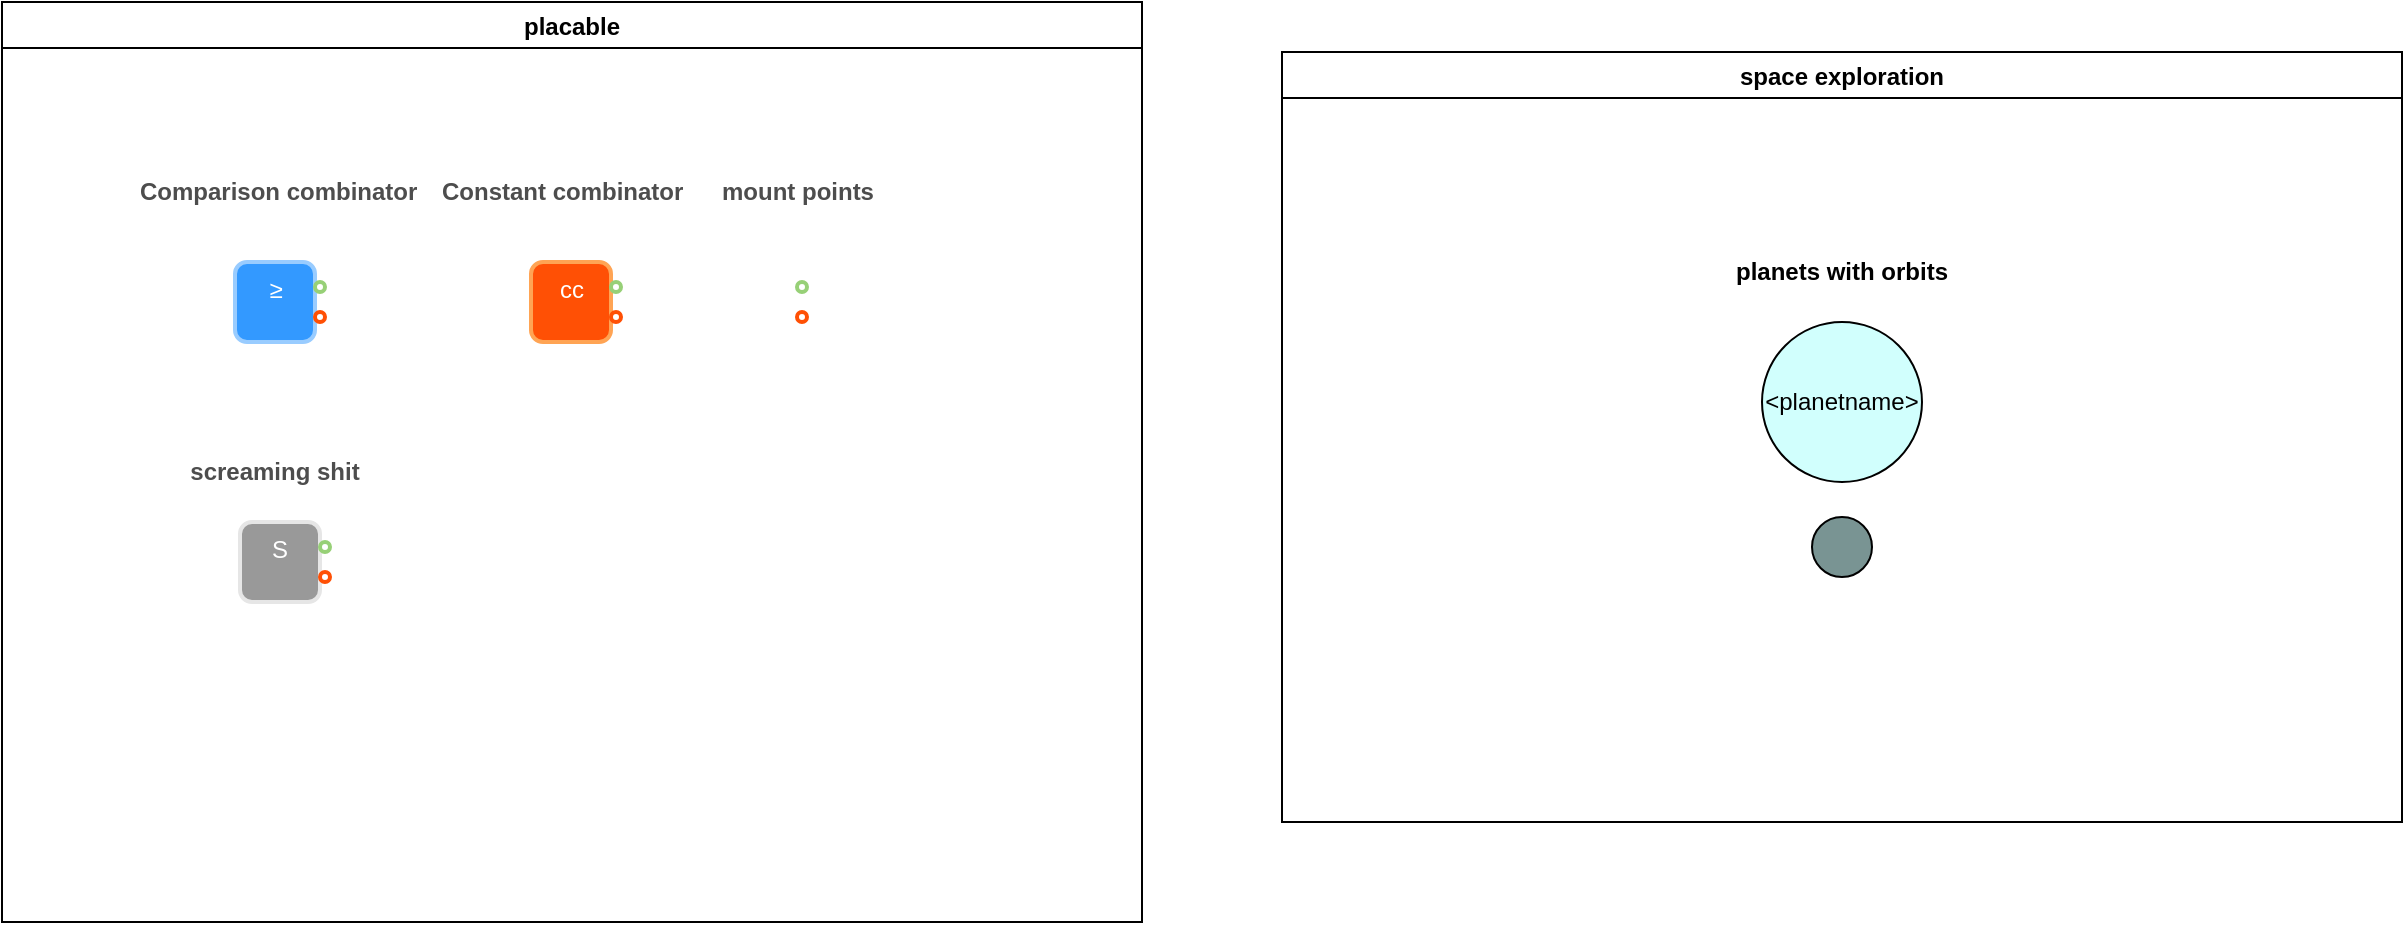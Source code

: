 <mxfile version="17.2.4" type="device" pages="3"><diagram id="NBSU-hqLTp5lMeY4rHjY" name="assets"><mxGraphModel dx="1934" dy="854" grid="1" gridSize="10" guides="1" tooltips="1" connect="1" arrows="1" fold="1" page="1" pageScale="1" pageWidth="827" pageHeight="1169" math="0" shadow="0"><root><mxCell id="0"/><mxCell id="1" parent="0"/><mxCell id="zlT7eacOFdjzIg0_FvH8-1" value="placable" style="swimlane;" vertex="1" parent="1"><mxGeometry x="-60" y="140" width="570" height="460" as="geometry"/></mxCell><mxCell id="cLm5eA_jRS5tgyupIRyU-1" value="cc" style="rounded=1;whiteSpace=wrap;html=1;labelBackgroundColor=none;fontSize=12;fontColor=#FFFFFF;fillColor=#FF5005;strokeColor=#FFA454;glass=0;sketch=0;shadow=0;strokeWidth=2;collapsible=1;verticalAlign=top;container=1;" parent="zlT7eacOFdjzIg0_FvH8-1" vertex="1" collapsed="1"><mxGeometry x="264.5" y="130" width="40" height="40" as="geometry"><mxRectangle x="349" y="210" width="130" height="130" as="alternateBounds"/></mxGeometry></mxCell><mxCell id="cLm5eA_jRS5tgyupIRyU-2" value="" style="rounded=1;whiteSpace=wrap;html=1;shadow=0;glass=0;labelBackgroundColor=none;sketch=0;fontSize=12;fontColor=#333333;strokeColor=#BDBDBD;strokeWidth=2;fillColor=#4D4D4D;" parent="cLm5eA_jRS5tgyupIRyU-1" vertex="1"><mxGeometry x="10" y="90" width="20" height="20" as="geometry"/></mxCell><mxCell id="cLm5eA_jRS5tgyupIRyU-3" value="&lt;font style=&quot;font-size: 6px&quot;&gt;sygnals:&lt;/font&gt;" style="text;html=1;strokeColor=none;fillColor=none;align=left;verticalAlign=middle;whiteSpace=wrap;rounded=0;shadow=0;glass=0;labelBackgroundColor=none;sketch=0;fontSize=12;fontColor=#FFFFFF;" parent="cLm5eA_jRS5tgyupIRyU-1" vertex="1"><mxGeometry x="10" y="70" width="30" height="10" as="geometry"/></mxCell><mxCell id="cLm5eA_jRS5tgyupIRyU-5" value="&lt;h1&gt;&lt;font color=&quot;#4d4d4d&quot;&gt;Constant combinator&lt;/font&gt;&lt;/h1&gt;" style="text;html=1;strokeColor=none;fillColor=none;spacing=5;spacingTop=-20;whiteSpace=wrap;overflow=hidden;rounded=0;shadow=0;glass=0;labelBackgroundColor=none;sketch=0;fontSize=6;fontColor=#FFFFFF;" parent="zlT7eacOFdjzIg0_FvH8-1" vertex="1"><mxGeometry x="214.5" y="90" width="140" height="30" as="geometry"/></mxCell><mxCell id="76y5WNA9Lhm2B8V_1hZ--2" value="" style="ellipse;whiteSpace=wrap;html=1;aspect=fixed;rounded=1;shadow=0;glass=0;labelBackgroundColor=none;sketch=0;fontSize=6;fontColor=#4D4D4D;strokeColor=#97D077;strokeWidth=2;fillColor=none;" parent="zlT7eacOFdjzIg0_FvH8-1" vertex="1"><mxGeometry x="397.5" y="140" width="5" height="5" as="geometry"/></mxCell><mxCell id="76y5WNA9Lhm2B8V_1hZ--3" value="" style="ellipse;whiteSpace=wrap;html=1;aspect=fixed;rounded=1;shadow=0;glass=0;labelBackgroundColor=none;sketch=0;fontSize=6;fontColor=#4D4D4D;strokeColor=#FF5005;strokeWidth=2;fillColor=none;" parent="zlT7eacOFdjzIg0_FvH8-1" vertex="1"><mxGeometry x="397.5" y="155" width="5" height="5" as="geometry"/></mxCell><mxCell id="76y5WNA9Lhm2B8V_1hZ--6" value="&lt;h1&gt;&lt;font color=&quot;#4d4d4d&quot;&gt;mount points&lt;/font&gt;&lt;/h1&gt;" style="text;html=1;strokeColor=none;fillColor=none;spacing=5;spacingTop=-20;whiteSpace=wrap;overflow=hidden;rounded=0;shadow=0;glass=0;labelBackgroundColor=none;sketch=0;fontSize=6;fontColor=#FFFFFF;" parent="zlT7eacOFdjzIg0_FvH8-1" vertex="1"><mxGeometry x="354.5" y="90" width="91" height="30" as="geometry"/></mxCell><mxCell id="76y5WNA9Lhm2B8V_1hZ--7" value="" style="ellipse;whiteSpace=wrap;html=1;aspect=fixed;rounded=1;shadow=0;glass=0;labelBackgroundColor=none;sketch=0;fontSize=6;fontColor=#4D4D4D;strokeColor=#97D077;strokeWidth=2;fillColor=none;" parent="zlT7eacOFdjzIg0_FvH8-1" vertex="1"><mxGeometry x="304.5" y="140" width="5" height="5" as="geometry"/></mxCell><mxCell id="76y5WNA9Lhm2B8V_1hZ--9" value="" style="ellipse;whiteSpace=wrap;html=1;aspect=fixed;rounded=1;shadow=0;glass=0;labelBackgroundColor=none;sketch=0;fontSize=6;fontColor=#4D4D4D;strokeColor=#FF5005;strokeWidth=2;fillColor=none;" parent="zlT7eacOFdjzIg0_FvH8-1" vertex="1"><mxGeometry x="304.5" y="155" width="5" height="5" as="geometry"/></mxCell><mxCell id="lZg8Wr52Ck6Ewl5fT_8w-1" value="&lt;h1&gt;&lt;font color=&quot;#4d4d4d&quot;&gt;Comparison combinator&lt;/font&gt;&lt;/h1&gt;" style="text;html=1;strokeColor=none;fillColor=none;spacing=5;spacingTop=-20;whiteSpace=wrap;overflow=hidden;rounded=0;shadow=0;glass=0;labelBackgroundColor=none;sketch=0;fontSize=6;fontColor=#FFFFFF;" parent="zlT7eacOFdjzIg0_FvH8-1" vertex="1"><mxGeometry x="63.5" y="90" width="151" height="30" as="geometry"/></mxCell><mxCell id="lZg8Wr52Ck6Ewl5fT_8w-2" value="≥" style="rounded=1;whiteSpace=wrap;html=1;labelBackgroundColor=none;fontSize=12;fontColor=#FFFFFF;fillColor=#3399FF;strokeColor=#99CCFF;glass=0;sketch=0;shadow=0;strokeWidth=2;collapsible=1;verticalAlign=top;container=1;" parent="zlT7eacOFdjzIg0_FvH8-1" vertex="1" collapsed="1"><mxGeometry x="116.5" y="130" width="40" height="40" as="geometry"><mxRectangle x="201" y="210" width="130" height="130" as="alternateBounds"/></mxGeometry></mxCell><mxCell id="lZg8Wr52Ck6Ewl5fT_8w-7" value="&lt;font color=&quot;#ffffff&quot;&gt;funciton&lt;/font&gt;" style="text;html=1;strokeColor=none;fillColor=none;align=center;verticalAlign=middle;whiteSpace=wrap;rounded=0;shadow=0;glass=0;labelBackgroundColor=none;sketch=0;fontSize=6;fontColor=#4D4D4D;" parent="lZg8Wr52Ck6Ewl5fT_8w-2" vertex="1"><mxGeometry x="35" y="50" width="60" height="30" as="geometry"/></mxCell><mxCell id="lZg8Wr52Ck6Ewl5fT_8w-5" value="" style="ellipse;whiteSpace=wrap;html=1;aspect=fixed;rounded=1;shadow=0;glass=0;labelBackgroundColor=none;sketch=0;fontSize=6;fontColor=#4D4D4D;strokeColor=#97D077;strokeWidth=2;fillColor=none;" parent="zlT7eacOFdjzIg0_FvH8-1" vertex="1"><mxGeometry x="156.5" y="140" width="5" height="5" as="geometry"/></mxCell><mxCell id="lZg8Wr52Ck6Ewl5fT_8w-6" value="" style="ellipse;whiteSpace=wrap;html=1;aspect=fixed;rounded=1;shadow=0;glass=0;labelBackgroundColor=none;sketch=0;fontSize=6;fontColor=#4D4D4D;strokeColor=#FF5005;strokeWidth=2;fillColor=none;" parent="zlT7eacOFdjzIg0_FvH8-1" vertex="1"><mxGeometry x="156.5" y="155" width="5" height="5" as="geometry"/></mxCell><mxCell id="_xEIZ6d4Ei1hEQlSR8QY-1" value="&lt;h1&gt;&lt;font color=&quot;#4d4d4d&quot;&gt;screaming shit&lt;/font&gt;&lt;/h1&gt;" style="text;html=1;strokeColor=none;fillColor=none;spacing=5;spacingTop=-20;whiteSpace=wrap;overflow=hidden;rounded=0;shadow=0;glass=0;labelBackgroundColor=none;sketch=0;fontSize=6;fontColor=#FFFFFF;align=center;" parent="zlT7eacOFdjzIg0_FvH8-1" vertex="1"><mxGeometry x="61" y="230" width="151" height="30" as="geometry"/></mxCell><mxCell id="_xEIZ6d4Ei1hEQlSR8QY-2" value="S" style="rounded=1;whiteSpace=wrap;html=1;labelBackgroundColor=none;fontSize=12;fontColor=#FFFFFF;fillColor=#999999;strokeColor=#E6E6E6;glass=0;sketch=0;shadow=0;strokeWidth=2;collapsible=1;verticalAlign=top;container=1;" parent="zlT7eacOFdjzIg0_FvH8-1" vertex="1" collapsed="1"><mxGeometry x="119" y="260" width="40" height="40" as="geometry"><mxRectangle x="201" y="350" width="130" height="130" as="alternateBounds"/></mxGeometry></mxCell><mxCell id="_xEIZ6d4Ei1hEQlSR8QY-3" value="&lt;font color=&quot;#ffffff&quot; style=&quot;font-size: 12px&quot;&gt;funciton&lt;/font&gt;" style="text;html=1;strokeColor=none;fillColor=none;align=center;verticalAlign=middle;whiteSpace=wrap;rounded=0;shadow=0;glass=0;labelBackgroundColor=none;sketch=0;fontSize=6;fontColor=#4D4D4D;" parent="_xEIZ6d4Ei1hEQlSR8QY-2" vertex="1"><mxGeometry x="35" y="50" width="60" height="30" as="geometry"/></mxCell><mxCell id="_xEIZ6d4Ei1hEQlSR8QY-4" value="" style="ellipse;whiteSpace=wrap;html=1;aspect=fixed;rounded=1;shadow=0;glass=0;labelBackgroundColor=none;sketch=0;fontSize=6;fontColor=#4D4D4D;strokeColor=#97D077;strokeWidth=2;fillColor=none;" parent="zlT7eacOFdjzIg0_FvH8-1" vertex="1"><mxGeometry x="159" y="270" width="5" height="5" as="geometry"/></mxCell><mxCell id="_xEIZ6d4Ei1hEQlSR8QY-5" value="" style="ellipse;whiteSpace=wrap;html=1;aspect=fixed;rounded=1;shadow=0;glass=0;labelBackgroundColor=none;sketch=0;fontSize=6;fontColor=#4D4D4D;strokeColor=#FF5005;strokeWidth=2;fillColor=none;" parent="zlT7eacOFdjzIg0_FvH8-1" vertex="1"><mxGeometry x="159" y="285" width="5" height="5" as="geometry"/></mxCell><mxCell id="zlT7eacOFdjzIg0_FvH8-2" value="space exploration" style="swimlane;" vertex="1" parent="1"><mxGeometry x="580" y="165" width="560" height="385" as="geometry"/></mxCell><mxCell id="zlT7eacOFdjzIg0_FvH8-3" value="&amp;lt;planetname&amp;gt;" style="ellipse;whiteSpace=wrap;html=1;aspect=fixed;fillColor=#D1FFFD;" vertex="1" parent="zlT7eacOFdjzIg0_FvH8-2"><mxGeometry x="240" y="135" width="80" height="80" as="geometry"/></mxCell><mxCell id="zlT7eacOFdjzIg0_FvH8-4" value="" style="ellipse;whiteSpace=wrap;html=1;aspect=fixed;fillColor=#799493;" vertex="1" parent="zlT7eacOFdjzIg0_FvH8-2"><mxGeometry x="265" y="232.5" width="30" height="30" as="geometry"/></mxCell><mxCell id="t1PRPzkvlXWG3M_Zw86w-2" value="&lt;b&gt;planets with orbits&lt;/b&gt;" style="text;html=1;strokeColor=none;fillColor=none;align=center;verticalAlign=middle;whiteSpace=wrap;rounded=0;" vertex="1" parent="zlT7eacOFdjzIg0_FvH8-2"><mxGeometry x="220" y="95" width="120" height="30" as="geometry"/></mxCell></root></mxGraphModel></diagram><diagram id="5iRBMSy-wKKaA-QV04rk" name="STS"><mxGraphModel dx="1051" dy="664" grid="1" gridSize="10" guides="1" tooltips="1" connect="1" arrows="1" fold="1" page="1" pageScale="1" pageWidth="827" pageHeight="1169" math="0" shadow="0"><root><mxCell id="0"/><mxCell id="1" parent="0"/><mxCell id="lZs25O4YJi3QXzXmE3an-5" value="&lt;span style=&quot;color: rgb(0 , 0 , 0) ; font-family: &amp;#34;helvetica&amp;#34; ; font-size: 11px ; font-style: normal ; font-weight: 400 ; letter-spacing: normal ; text-align: center ; text-indent: 0px ; text-transform: none ; word-spacing: 0px ; background-color: rgb(255 , 255 , 255) ; display: inline ; float: none&quot;&gt;transmitting all green&lt;br&gt;&lt;/span&gt;" style="edgeStyle=orthogonalEdgeStyle;rounded=0;orthogonalLoop=1;jettySize=auto;html=1;fillColor=#d5e8d4;strokeColor=#82b366;exitX=1;exitY=0.75;exitDx=0;exitDy=0;" parent="1" source="lZs25O4YJi3QXzXmE3an-2" target="lZs25O4YJi3QXzXmE3an-3" edge="1"><mxGeometry relative="1" as="geometry"><Array as="points"><mxPoint x="330" y="465"/><mxPoint x="330" y="465"/></Array></mxGeometry></mxCell><mxCell id="lZs25O4YJi3QXzXmE3an-2" value="T&lt;sub&gt;n&lt;/sub&gt;" style="rounded=0;whiteSpace=wrap;html=1;" parent="1" vertex="1"><mxGeometry x="50" y="420" width="120" height="60" as="geometry"/></mxCell><mxCell id="lZs25O4YJi3QXzXmE3an-3" value="R&lt;span style=&quot;font-size: 10px&quot;&gt;&lt;sub&gt;m&lt;/sub&gt;&lt;/span&gt;" style="rounded=0;whiteSpace=wrap;html=1;" parent="1" vertex="1"><mxGeometry x="390" y="420" width="120" height="60" as="geometry"/></mxCell><mxCell id="lZs25O4YJi3QXzXmE3an-4" value="transmitting all red" style="endArrow=classic;html=1;rounded=0;entryX=0;entryY=0.333;entryDx=0;entryDy=0;fillColor=#f8cecc;strokeColor=#b85450;entryPerimeter=0;" parent="1" target="lZs25O4YJi3QXzXmE3an-3" edge="1"><mxGeometry width="50" height="50" relative="1" as="geometry"><mxPoint x="170" y="440" as="sourcePoint"/><mxPoint x="400" y="460" as="targetPoint"/></mxGeometry></mxCell><mxCell id="lZs25O4YJi3QXzXmE3an-8" value="adding idle signal" style="edgeStyle=orthogonalEdgeStyle;rounded=0;orthogonalLoop=1;jettySize=auto;html=1;fillColor=#f8cecc;strokeColor=#b85450;endSize=6;" parent="1" source="lZs25O4YJi3QXzXmE3an-7" edge="1"><mxGeometry relative="1" as="geometry"><mxPoint x="230" y="440" as="targetPoint"/></mxGeometry></mxCell><mxCell id="lZs25O4YJi3QXzXmE3an-7" value="A" style="ellipse;whiteSpace=wrap;html=1;aspect=fixed;fillColor=#4D4D4D;strokeColor=#314354;fontColor=#ffffff;" parent="1" vertex="1"><mxGeometry x="95" y="360" width="30" height="30" as="geometry"/></mxCell><mxCell id="8U7df5Kvg-bmelmT1HGX-2" value="&lt;h1&gt;&lt;font color=&quot;#4d4d4d&quot;&gt;Signal Transmitter System&lt;/font&gt;&lt;/h1&gt;&lt;div&gt;&lt;font color=&quot;#4d4d4d&quot; style=&quot;font-size: 14px&quot;&gt;&lt;b&gt;Description&lt;/b&gt;&lt;/font&gt;&lt;/div&gt;&lt;div&gt;&lt;font color=&quot;#4d4d4d&quot;&gt;It is responsible for &lt;b&gt;interplanetary&lt;/b&gt; communication between &lt;b&gt;two &lt;/b&gt;outposts. It takes all signals from transmitter of planet&amp;nbsp;&lt;i&gt;n&amp;nbsp;&lt;/i&gt;(T&lt;sub&gt;n&lt;/sub&gt;) and send them to reciever on planet &lt;i&gt;m&lt;/i&gt; (R&lt;span style=&quot;font-size: 10px&quot;&gt;m&lt;/span&gt;).&amp;nbsp;&lt;/font&gt;&lt;/div&gt;&lt;div&gt;&lt;font color=&quot;#4d4d4d&quot;&gt;&lt;br&gt;&lt;/font&gt;&lt;/div&gt;&lt;div style=&quot;font-size: 14px&quot;&gt;&lt;b&gt;&lt;font color=&quot;#4d4d4d&quot;&gt;How it works&lt;/font&gt;&lt;/b&gt;&lt;/div&gt;&lt;div&gt;&lt;font color=&quot;#4d4d4d&quot;&gt;It sends all data provided from T&lt;sub&gt;n&lt;/sub&gt;, adding idle black_color signal. If R&lt;sub&gt;m&lt;/sub&gt; does not recieve this signal, it &quot;thinks&quot; that something* went wrong.&lt;/font&gt;&lt;/div&gt;&lt;div&gt;&lt;font color=&quot;#4d4d4d&quot;&gt;&lt;br&gt;&lt;/font&gt;&lt;/div&gt;&lt;div&gt;&lt;hr&gt;&lt;font color=&quot;#4d4d4d&quot;&gt;* list of probable issues:&amp;nbsp;&lt;/font&gt;&lt;/div&gt;&lt;div&gt;&lt;ol&gt;&lt;li&gt;&lt;font color=&quot;#4d4d4d&quot;&gt;no energy on n.&lt;/font&gt;&lt;/li&gt;&lt;li&gt;&lt;font color=&quot;#4d4d4d&quot;&gt;T&lt;sub&gt;n&lt;/sub&gt; has been destroyed&lt;/font&gt;&lt;/li&gt;&lt;li&gt;&lt;font color=&quot;#4d4d4d&quot;&gt;Tn system has been set up wrong&amp;nbsp;&lt;/font&gt;&lt;/li&gt;&lt;/ol&gt;&lt;/div&gt;&lt;div&gt;&lt;br&gt;&lt;/div&gt;&lt;div&gt;&amp;nbsp;&lt;/div&gt;" style="text;html=1;spacing=5;spacingTop=-20;whiteSpace=wrap;overflow=hidden;rounded=0;fillColor=default;" parent="1" vertex="1"><mxGeometry x="185" y="10" width="457" height="290" as="geometry"/></mxCell><mxCell id="8U7df5Kvg-bmelmT1HGX-3" value="A" style="swimlane;labelBackgroundColor=none;fontSize=12;fontColor=#FFFFFF;fillColor=#4D4D4D;startSize=20;" parent="1" vertex="1"><mxGeometry x="90" y="670" width="270" height="210" as="geometry"><mxRectangle x="90" y="670" width="40" height="23" as="alternateBounds"/></mxGeometry></mxCell><mxCell id="otL-80a0Nygt0O96Lry8-1" value="cc" style="rounded=1;whiteSpace=wrap;html=1;labelBackgroundColor=none;fontSize=12;fontColor=#FFFFFF;fillColor=#FF5005;strokeColor=#FFA454;glass=0;sketch=0;shadow=0;strokeWidth=2;collapsible=1;verticalAlign=top;container=1;" parent="8U7df5Kvg-bmelmT1HGX-3" vertex="1" collapsed="1"><mxGeometry x="20" y="50" width="40" height="40" as="geometry"><mxRectangle x="20" y="50" width="130" height="130" as="alternateBounds"/></mxGeometry></mxCell><mxCell id="otL-80a0Nygt0O96Lry8-2" value="&lt;font color=&quot;#ffffff&quot;&gt;1&lt;/font&gt;" style="rounded=1;whiteSpace=wrap;html=1;shadow=0;glass=0;labelBackgroundColor=none;sketch=0;fontSize=12;fontColor=#333333;strokeColor=#BDBDBD;strokeWidth=2;fillColor=#4D4D4D;" parent="otL-80a0Nygt0O96Lry8-1" vertex="1"><mxGeometry x="10" y="90" width="20" height="20" as="geometry"/></mxCell><mxCell id="otL-80a0Nygt0O96Lry8-3" value="&lt;font style=&quot;font-size: 6px&quot;&gt;sygnals:&lt;/font&gt;" style="text;html=1;strokeColor=none;fillColor=none;align=left;verticalAlign=middle;whiteSpace=wrap;rounded=0;shadow=0;glass=0;labelBackgroundColor=none;sketch=0;fontSize=12;fontColor=#FFFFFF;" parent="otL-80a0Nygt0O96Lry8-1" vertex="1"><mxGeometry x="10" y="70" width="30" height="10" as="geometry"/></mxCell><mxCell id="otL-80a0Nygt0O96Lry8-4" value="" style="ellipse;whiteSpace=wrap;html=1;aspect=fixed;rounded=1;shadow=0;glass=0;labelBackgroundColor=none;sketch=0;fontSize=6;fontColor=#4D4D4D;strokeColor=#97D077;strokeWidth=2;fillColor=none;" parent="8U7df5Kvg-bmelmT1HGX-3" vertex="1"><mxGeometry x="60" y="60" width="5" height="5" as="geometry"/></mxCell><mxCell id="otL-80a0Nygt0O96Lry8-5" value="" style="ellipse;whiteSpace=wrap;html=1;aspect=fixed;rounded=1;shadow=0;glass=0;labelBackgroundColor=none;sketch=0;fontSize=6;fontColor=#4D4D4D;strokeColor=#FF5005;strokeWidth=2;fillColor=none;" parent="8U7df5Kvg-bmelmT1HGX-3" vertex="1"><mxGeometry x="60" y="75" width="5" height="5" as="geometry"/></mxCell><mxCell id="pD15apDcApwnKCD3p5c--4" value="&lt;h1&gt;Idle signal module&lt;/h1&gt;" style="text;html=1;spacing=5;spacingTop=-20;whiteSpace=wrap;overflow=hidden;rounded=0;shadow=0;glass=0;labelBackgroundColor=none;sketch=0;fontSize=6;" parent="1" vertex="1"><mxGeometry x="90" y="640" width="180" height="20" as="geometry"/></mxCell><mxCell id="JgCgFRl_kiIpWzWuMABX-1" value="" style="ellipse;whiteSpace=wrap;html=1;aspect=fixed;rounded=1;shadow=0;glass=0;labelBackgroundColor=none;sketch=0;fontSize=6;fontColor=#4D4D4D;strokeColor=#97D077;strokeWidth=2;fillColor=none;" parent="1" vertex="1"><mxGeometry x="360" y="800" width="5" height="5" as="geometry"/></mxCell><mxCell id="JgCgFRl_kiIpWzWuMABX-2" value="" style="ellipse;whiteSpace=wrap;html=1;aspect=fixed;rounded=1;shadow=0;glass=0;labelBackgroundColor=none;sketch=0;fontSize=6;fontColor=#4D4D4D;strokeColor=#FF5005;strokeWidth=2;fillColor=none;" parent="1" vertex="1"><mxGeometry x="360" y="815" width="5" height="5" as="geometry"/></mxCell><mxCell id="JgCgFRl_kiIpWzWuMABX-4" style="edgeStyle=orthogonalEdgeStyle;rounded=0;orthogonalLoop=1;jettySize=auto;html=1;entryX=0;entryY=0.5;entryDx=0;entryDy=0;fontSize=6;fontColor=#4D4D4D;endSize=6;strokeColor=#FF5005;endArrow=none;endFill=0;" parent="1" source="otL-80a0Nygt0O96Lry8-5" target="JgCgFRl_kiIpWzWuMABX-2" edge="1"><mxGeometry relative="1" as="geometry"/></mxCell><mxCell id="JgCgFRl_kiIpWzWuMABX-6" value="&lt;font color=&quot;#4d4d4d&quot;&gt;outputs&lt;/font&gt;" style="text;html=1;strokeColor=none;fillColor=none;align=center;verticalAlign=middle;whiteSpace=wrap;rounded=0;shadow=0;glass=0;labelBackgroundColor=none;sketch=0;fontSize=6;fontColor=none;" parent="1" vertex="1"><mxGeometry x="365" y="790" width="20" height="10" as="geometry"/></mxCell><mxCell id="X3QVk7Wbpz2JRcJQQfYz-18" style="edgeStyle=orthogonalEdgeStyle;rounded=0;orthogonalLoop=1;jettySize=auto;html=1;entryX=0;entryY=0.5;entryDx=0;entryDy=0;fontSize=12;fontColor=#4D4D4D;endArrow=none;endFill=0;endSize=6;strokeColor=#97D077;" parent="1" source="mgpwrjg5yBamtWBqKasL-1" target="JgCgFRl_kiIpWzWuMABX-1" edge="1"><mxGeometry relative="1" as="geometry"/></mxCell><mxCell id="mgpwrjg5yBamtWBqKasL-1" value="" style="ellipse;whiteSpace=wrap;html=1;aspect=fixed;rounded=1;shadow=0;glass=0;labelBackgroundColor=none;sketch=0;fontSize=6;fontColor=#4D4D4D;strokeColor=#97D077;strokeWidth=2;fillColor=none;" parent="1" vertex="1"><mxGeometry x="85" y="800" width="5" height="5" as="geometry"/></mxCell><mxCell id="X3QVk7Wbpz2JRcJQQfYz-17" style="edgeStyle=orthogonalEdgeStyle;rounded=0;orthogonalLoop=1;jettySize=auto;html=1;entryX=0;entryY=0.5;entryDx=0;entryDy=0;fontSize=12;fontColor=#4D4D4D;endArrow=none;endFill=0;endSize=6;strokeColor=#FF5005;" parent="1" source="mgpwrjg5yBamtWBqKasL-2" target="JgCgFRl_kiIpWzWuMABX-2" edge="1"><mxGeometry relative="1" as="geometry"/></mxCell><mxCell id="mgpwrjg5yBamtWBqKasL-2" value="" style="ellipse;whiteSpace=wrap;html=1;aspect=fixed;rounded=1;shadow=0;glass=0;labelBackgroundColor=none;sketch=0;fontSize=6;fontColor=#4D4D4D;strokeColor=#FF5005;strokeWidth=2;fillColor=none;" parent="1" vertex="1"><mxGeometry x="85" y="815" width="5" height="5" as="geometry"/></mxCell><mxCell id="mgpwrjg5yBamtWBqKasL-3" value="&lt;font color=&quot;#4d4d4d&quot;&gt;inputs&lt;/font&gt;" style="text;html=1;strokeColor=none;fillColor=none;align=center;verticalAlign=middle;whiteSpace=wrap;rounded=0;shadow=0;glass=0;labelBackgroundColor=none;sketch=0;fontSize=6;fontColor=none;" parent="1" vertex="1"><mxGeometry x="65" y="790" width="20" height="10" as="geometry"/></mxCell><mxCell id="mgpwrjg5yBamtWBqKasL-4" value="&lt;font color=&quot;#ffffff&quot;&gt;R&lt;sub&gt;m&lt;/sub&gt;&lt;/font&gt;" style="swimlane;rounded=0;shadow=0;glass=0;labelBackgroundColor=none;sketch=0;fontSize=6;strokeWidth=1;startSize=20;html=1;strokeColor=#4D4D4D;fillColor=#4D4D4D;" parent="1" vertex="1"><mxGeometry x="460" y="670" width="200" height="210" as="geometry"/></mxCell><mxCell id="X3QVk7Wbpz2JRcJQQfYz-1" value="S" style="rounded=1;whiteSpace=wrap;html=1;labelBackgroundColor=none;fontSize=12;fontColor=#FFFFFF;fillColor=#999999;strokeColor=#E6E6E6;glass=0;sketch=0;shadow=0;strokeWidth=2;collapsible=1;verticalAlign=top;container=1;" parent="mgpwrjg5yBamtWBqKasL-4" vertex="1" collapsed="1"><mxGeometry x="10" y="50" width="40" height="40" as="geometry"><mxRectangle x="201" y="350" width="130" height="130" as="alternateBounds"/></mxGeometry></mxCell><mxCell id="X3QVk7Wbpz2JRcJQQfYz-2" value="&lt;font color=&quot;#ffffff&quot; style=&quot;font-size: 12px&quot;&gt;funciton&lt;/font&gt;" style="text;html=1;strokeColor=none;fillColor=none;align=center;verticalAlign=middle;whiteSpace=wrap;rounded=0;shadow=0;glass=0;labelBackgroundColor=none;sketch=0;fontSize=6;fontColor=#4D4D4D;" parent="X3QVk7Wbpz2JRcJQQfYz-1" vertex="1"><mxGeometry x="35" y="50" width="60" height="30" as="geometry"/></mxCell><mxCell id="X3QVk7Wbpz2JRcJQQfYz-3" value="" style="ellipse;whiteSpace=wrap;html=1;aspect=fixed;rounded=1;shadow=0;glass=0;labelBackgroundColor=none;sketch=0;fontSize=6;fontColor=#4D4D4D;strokeColor=#97D077;strokeWidth=2;fillColor=none;" parent="mgpwrjg5yBamtWBqKasL-4" vertex="1"><mxGeometry x="50" y="60" width="5" height="5" as="geometry"/></mxCell><mxCell id="X3QVk7Wbpz2JRcJQQfYz-4" value="" style="ellipse;whiteSpace=wrap;html=1;aspect=fixed;rounded=1;shadow=0;glass=0;labelBackgroundColor=none;sketch=0;fontSize=6;fontColor=#4D4D4D;strokeColor=#FF5005;strokeWidth=2;fillColor=none;" parent="mgpwrjg5yBamtWBqKasL-4" vertex="1"><mxGeometry x="50" y="75" width="5" height="5" as="geometry"/></mxCell><mxCell id="DuWKTfx-1MhTFwgaL13r-9" style="edgeStyle=orthogonalEdgeStyle;rounded=0;orthogonalLoop=1;jettySize=auto;html=1;entryX=1;entryY=0.5;entryDx=0;entryDy=0;fontSize=12;fontColor=#FFFFFF;endSize=6;strokeColor=#FF5005;endArrow=none;endFill=0;exitX=1;exitY=0.5;exitDx=0;exitDy=0;" parent="1" source="mgpwrjg5yBamtWBqKasL-6" target="X3QVk7Wbpz2JRcJQQfYz-4" edge="1"><mxGeometry relative="1" as="geometry"><mxPoint x="525" y="747.5" as="targetPoint"/></mxGeometry></mxCell><mxCell id="X3QVk7Wbpz2JRcJQQfYz-7" style="edgeStyle=orthogonalEdgeStyle;rounded=0;orthogonalLoop=1;jettySize=auto;html=1;entryX=0;entryY=0.5;entryDx=0;entryDy=0;fontSize=12;fontColor=#FFFFFF;endArrow=none;endFill=0;endSize=6;strokeColor=#97D077;" parent="1" source="mgpwrjg5yBamtWBqKasL-5" target="mgpwrjg5yBamtWBqKasL-8" edge="1"><mxGeometry relative="1" as="geometry"/></mxCell><mxCell id="mgpwrjg5yBamtWBqKasL-5" value="" style="ellipse;whiteSpace=wrap;html=1;aspect=fixed;rounded=1;shadow=0;glass=0;labelBackgroundColor=none;sketch=0;fontSize=6;fontColor=#4D4D4D;strokeColor=#97D077;strokeWidth=2;fillColor=none;" parent="1" vertex="1"><mxGeometry x="455" y="800" width="5" height="5" as="geometry"/></mxCell><mxCell id="X3QVk7Wbpz2JRcJQQfYz-8" style="edgeStyle=orthogonalEdgeStyle;rounded=0;orthogonalLoop=1;jettySize=auto;html=1;entryX=0;entryY=0.5;entryDx=0;entryDy=0;fontSize=12;fontColor=#FFFFFF;endArrow=none;endFill=0;endSize=6;strokeColor=#FF5005;" parent="1" source="mgpwrjg5yBamtWBqKasL-6" target="mgpwrjg5yBamtWBqKasL-9" edge="1"><mxGeometry relative="1" as="geometry"/></mxCell><mxCell id="mgpwrjg5yBamtWBqKasL-6" value="" style="ellipse;whiteSpace=wrap;html=1;aspect=fixed;rounded=1;shadow=0;glass=0;labelBackgroundColor=none;sketch=0;fontSize=6;fontColor=#4D4D4D;strokeColor=#FF5005;strokeWidth=2;fillColor=none;" parent="1" vertex="1"><mxGeometry x="455" y="815" width="5" height="5" as="geometry"/></mxCell><mxCell id="mgpwrjg5yBamtWBqKasL-7" value="&lt;font color=&quot;#4d4d4d&quot;&gt;inputs&lt;/font&gt;" style="text;html=1;strokeColor=none;fillColor=none;align=center;verticalAlign=middle;whiteSpace=wrap;rounded=0;shadow=0;glass=0;labelBackgroundColor=none;sketch=0;fontSize=6;fontColor=none;" parent="1" vertex="1"><mxGeometry x="435" y="790" width="20" height="10" as="geometry"/></mxCell><mxCell id="mgpwrjg5yBamtWBqKasL-8" value="" style="ellipse;whiteSpace=wrap;html=1;aspect=fixed;rounded=1;shadow=0;glass=0;labelBackgroundColor=none;sketch=0;fontSize=6;fontColor=#4D4D4D;strokeColor=#97D077;strokeWidth=2;fillColor=none;" parent="1" vertex="1"><mxGeometry x="660" y="800" width="5" height="5" as="geometry"/></mxCell><mxCell id="mgpwrjg5yBamtWBqKasL-9" value="" style="ellipse;whiteSpace=wrap;html=1;aspect=fixed;rounded=1;shadow=0;glass=0;labelBackgroundColor=none;sketch=0;fontSize=6;fontColor=#4D4D4D;strokeColor=#FF5005;strokeWidth=2;fillColor=none;" parent="1" vertex="1"><mxGeometry x="660" y="815" width="5" height="5" as="geometry"/></mxCell><mxCell id="mgpwrjg5yBamtWBqKasL-10" value="&lt;font color=&quot;#4d4d4d&quot;&gt;outputs&lt;/font&gt;" style="text;html=1;strokeColor=none;fillColor=none;align=center;verticalAlign=middle;whiteSpace=wrap;rounded=0;shadow=0;glass=0;labelBackgroundColor=none;sketch=0;fontSize=6;fontColor=none;" parent="1" vertex="1"><mxGeometry x="665" y="790" width="20" height="10" as="geometry"/></mxCell><mxCell id="X3QVk7Wbpz2JRcJQQfYz-9" value="Variant A" style="text;html=1;strokeColor=none;fillColor=none;align=center;verticalAlign=middle;whiteSpace=wrap;rounded=0;shadow=0;glass=0;labelBackgroundColor=none;sketch=0;fontSize=12;fontColor=#4D4D4D;" parent="1" vertex="1"><mxGeometry x="50" y="320" width="60" height="30" as="geometry"/></mxCell><mxCell id="X3QVk7Wbpz2JRcJQQfYz-10" value="&lt;span style=&quot;color: rgb(0 , 0 , 0) ; font-family: &amp;#34;helvetica&amp;#34; ; font-size: 11px ; font-style: normal ; font-weight: 400 ; letter-spacing: normal ; text-align: center ; text-indent: 0px ; text-transform: none ; word-spacing: 0px ; background-color: rgb(255 , 255 , 255) ; display: inline ; float: none&quot;&gt;transmitting all green&lt;br&gt;&lt;/span&gt;" style="edgeStyle=orthogonalEdgeStyle;rounded=0;orthogonalLoop=1;jettySize=auto;html=1;fillColor=#d5e8d4;strokeColor=#82b366;exitX=1;exitY=0.75;exitDx=0;exitDy=0;" parent="1" source="X3QVk7Wbpz2JRcJQQfYz-11" target="X3QVk7Wbpz2JRcJQQfYz-12" edge="1"><mxGeometry relative="1" as="geometry"><Array as="points"><mxPoint x="330" y="575"/><mxPoint x="330" y="575"/></Array></mxGeometry></mxCell><mxCell id="X3QVk7Wbpz2JRcJQQfYz-11" value="T&lt;sub&gt;n&lt;/sub&gt;" style="rounded=0;whiteSpace=wrap;html=1;" parent="1" vertex="1"><mxGeometry x="50" y="530" width="120" height="60" as="geometry"/></mxCell><mxCell id="X3QVk7Wbpz2JRcJQQfYz-12" value="R&lt;span style=&quot;font-size: 10px&quot;&gt;&lt;sub&gt;m&lt;/sub&gt;&lt;/span&gt;" style="rounded=0;whiteSpace=wrap;html=1;" parent="1" vertex="1"><mxGeometry x="390" y="530" width="120" height="60" as="geometry"/></mxCell><mxCell id="X3QVk7Wbpz2JRcJQQfYz-13" value="transmitting all red with idle signal" style="endArrow=classic;html=1;rounded=0;entryX=0;entryY=0.333;entryDx=0;entryDy=0;fillColor=#f8cecc;strokeColor=#b85450;entryPerimeter=0;" parent="1" target="X3QVk7Wbpz2JRcJQQfYz-12" edge="1"><mxGeometry width="50" height="50" relative="1" as="geometry"><mxPoint x="170" y="550" as="sourcePoint"/><mxPoint x="400" y="570" as="targetPoint"/></mxGeometry></mxCell><mxCell id="X3QVk7Wbpz2JRcJQQfYz-16" value="Variant B" style="text;html=1;strokeColor=none;fillColor=none;align=center;verticalAlign=middle;whiteSpace=wrap;rounded=0;shadow=0;glass=0;labelBackgroundColor=none;sketch=0;fontSize=12;fontColor=#4D4D4D;" parent="1" vertex="1"><mxGeometry x="50" y="490" width="60" height="30" as="geometry"/></mxCell></root></mxGraphModel></diagram><diagram id="9zwQ76AwYou0oeIHwbYn" name="il"><mxGraphModel dx="1940" dy="704" grid="1" gridSize="10" guides="1" tooltips="1" connect="1" arrows="1" fold="1" page="1" pageScale="1" pageWidth="827" pageHeight="1169" math="0" shadow="0"><root><mxCell id="0"/><mxCell id="1" parent="0"/><mxCell id="pJdwjP8A-xw6FDdQ_nSU-2" value="&lt;h1&gt;Interplanetary logistics&amp;nbsp;&lt;/h1&gt;&lt;div&gt;displays scheme of interplanetary logistics&lt;/div&gt;" style="text;html=1;strokeColor=none;fillColor=none;spacing=5;spacingTop=-20;whiteSpace=wrap;overflow=hidden;rounded=0;" vertex="1" parent="1"><mxGeometry x="319" y="40" width="190" height="120" as="geometry"/></mxCell><mxCell id="dzmQI-Agw8CYi_qDLqOi-31" value="iron plates&lt;sup&gt;[1]&lt;/sup&gt;" style="edgeStyle=orthogonalEdgeStyle;rounded=0;orthogonalLoop=1;jettySize=auto;html=1;strokeColor=#97D077;" edge="1" parent="1" source="dzmQI-Agw8CYi_qDLqOi-1" target="dzmQI-Agw8CYi_qDLqOi-5"><mxGeometry relative="1" as="geometry"/></mxCell><mxCell id="dzmQI-Agw8CYi_qDLqOi-36" style="edgeStyle=orthogonalEdgeStyle;rounded=0;orthogonalLoop=1;jettySize=auto;html=1;exitX=1;exitY=0;exitDx=0;exitDy=0;entryX=0;entryY=1;entryDx=0;entryDy=0;startArrow=none;startFill=0;strokeColor=#4D4D4D;dashed=1;" edge="1" parent="1" source="dzmQI-Agw8CYi_qDLqOi-1" target="dzmQI-Agw8CYi_qDLqOi-5"><mxGeometry relative="1" as="geometry"/></mxCell><mxCell id="dzmQI-Agw8CYi_qDLqOi-39" style="edgeStyle=orthogonalEdgeStyle;rounded=0;orthogonalLoop=1;jettySize=auto;html=1;exitX=0;exitY=0;exitDx=0;exitDy=0;entryX=1;entryY=0;entryDx=0;entryDy=0;startArrow=none;startFill=0;strokeColor=#4D4D4D;dashed=1;" edge="1" parent="1" source="dzmQI-Agw8CYi_qDLqOi-1" target="dzmQI-Agw8CYi_qDLqOi-7"><mxGeometry relative="1" as="geometry"/></mxCell><mxCell id="dzmQI-Agw8CYi_qDLqOi-40" style="edgeStyle=orthogonalEdgeStyle;rounded=0;orthogonalLoop=1;jettySize=auto;html=1;exitX=1;exitY=1;exitDx=0;exitDy=0;entryX=0.5;entryY=0;entryDx=0;entryDy=0;dashed=1;startArrow=none;startFill=0;strokeColor=#4D4D4D;" edge="1" parent="1" source="dzmQI-Agw8CYi_qDLqOi-1" target="dzmQI-Agw8CYi_qDLqOi-3"><mxGeometry relative="1" as="geometry"/></mxCell><mxCell id="dzmQI-Agw8CYi_qDLqOi-44" style="edgeStyle=orthogonalEdgeStyle;rounded=0;orthogonalLoop=1;jettySize=auto;html=1;exitX=0.5;exitY=1;exitDx=0;exitDy=0;entryX=0.5;entryY=0;entryDx=0;entryDy=0;startArrow=none;startFill=0;strokeColor=#4D4D4D;endArrow=none;endFill=0;shape=link;" edge="1" parent="1" source="dzmQI-Agw8CYi_qDLqOi-1" target="dzmQI-Agw8CYi_qDLqOi-2"><mxGeometry relative="1" as="geometry"/></mxCell><mxCell id="dzmQI-Agw8CYi_qDLqOi-1" value="Nauvis" style="ellipse;whiteSpace=wrap;html=1;aspect=fixed;fillColor=#D1FFFD;" vertex="1" parent="1"><mxGeometry x="110" y="250" width="80" height="80" as="geometry"/></mxCell><mxCell id="dzmQI-Agw8CYi_qDLqOi-45" value="cryonite ore&lt;font size=&quot;1&quot;&gt;&lt;sup&gt;[3]&lt;/sup&gt;&lt;/font&gt;" style="edgeStyle=orthogonalEdgeStyle;rounded=0;orthogonalLoop=1;jettySize=auto;html=1;exitX=1;exitY=0;exitDx=0;exitDy=0;entryX=0;entryY=1;entryDx=0;entryDy=0;startArrow=none;startFill=0;endArrow=classic;endFill=1;strokeColor=#4D4D4D;strokeWidth=1;" edge="1" parent="1" source="dzmQI-Agw8CYi_qDLqOi-2" target="dzmQI-Agw8CYi_qDLqOi-5"><mxGeometry relative="1" as="geometry"/></mxCell><mxCell id="dzmQI-Agw8CYi_qDLqOi-2" value="" style="ellipse;whiteSpace=wrap;html=1;aspect=fixed;fillColor=#799493;" vertex="1" parent="1"><mxGeometry x="135" y="347.5" width="30" height="30" as="geometry"/></mxCell><mxCell id="dzmQI-Agw8CYi_qDLqOi-41" value="vulkanyte blocks" style="edgeStyle=orthogonalEdgeStyle;rounded=0;orthogonalLoop=1;jettySize=auto;html=1;exitX=0;exitY=0;exitDx=0;exitDy=0;entryX=0;entryY=1;entryDx=0;entryDy=0;startArrow=none;startFill=0;strokeColor=#4D4D4D;" edge="1" parent="1" source="dzmQI-Agw8CYi_qDLqOi-3" target="dzmQI-Agw8CYi_qDLqOi-1"><mxGeometry relative="1" as="geometry"/></mxCell><mxCell id="dzmQI-Agw8CYi_qDLqOi-42" value="vulkanyte blocks" style="edgeStyle=orthogonalEdgeStyle;rounded=0;orthogonalLoop=1;jettySize=auto;html=1;exitX=1;exitY=0;exitDx=0;exitDy=0;entryX=1;entryY=1;entryDx=0;entryDy=0;startArrow=none;startFill=0;strokeColor=#4D4D4D;" edge="1" parent="1" source="dzmQI-Agw8CYi_qDLqOi-3" target="dzmQI-Agw8CYi_qDLqOi-5"><mxGeometry relative="1" as="geometry"/></mxCell><mxCell id="dzmQI-Agw8CYi_qDLqOi-43" value="iridium bars" style="edgeStyle=orthogonalEdgeStyle;rounded=0;orthogonalLoop=1;jettySize=auto;html=1;exitX=0;exitY=0.5;exitDx=0;exitDy=0;entryX=0;entryY=1;entryDx=0;entryDy=0;startArrow=none;startFill=0;strokeColor=#4D4D4D;" edge="1" parent="1" source="dzmQI-Agw8CYi_qDLqOi-3" target="dzmQI-Agw8CYi_qDLqOi-1"><mxGeometry relative="1" as="geometry"><Array as="points"><mxPoint x="90" y="440"/><mxPoint x="90" y="318"/></Array></mxGeometry></mxCell><mxCell id="dzmQI-Agw8CYi_qDLqOi-3" value="Lione" style="ellipse;whiteSpace=wrap;html=1;aspect=fixed;fillColor=#D1FFFD;" vertex="1" parent="1"><mxGeometry x="250" y="400" width="80" height="80" as="geometry"/></mxCell><mxCell id="dzmQI-Agw8CYi_qDLqOi-4" value="" style="ellipse;whiteSpace=wrap;html=1;aspect=fixed;fillColor=#799493;" vertex="1" parent="1"><mxGeometry x="275" y="497.5" width="30" height="30" as="geometry"/></mxCell><mxCell id="dzmQI-Agw8CYi_qDLqOi-33" value="cryo sticks" style="edgeStyle=orthogonalEdgeStyle;rounded=0;orthogonalLoop=1;jettySize=auto;html=1;entryX=0.5;entryY=0;entryDx=0;entryDy=0;startArrow=none;startFill=0;strokeColor=#4D4D4D;" edge="1" parent="1" source="dzmQI-Agw8CYi_qDLqOi-5" target="dzmQI-Agw8CYi_qDLqOi-1"><mxGeometry relative="1" as="geometry"/></mxCell><mxCell id="dzmQI-Agw8CYi_qDLqOi-34" value="cryo sticks" style="edgeStyle=orthogonalEdgeStyle;rounded=0;orthogonalLoop=1;jettySize=auto;html=1;exitX=0;exitY=0;exitDx=0;exitDy=0;entryX=1;entryY=0.5;entryDx=0;entryDy=0;startArrow=none;startFill=0;strokeColor=#4D4D4D;" edge="1" parent="1" source="dzmQI-Agw8CYi_qDLqOi-5" target="dzmQI-Agw8CYi_qDLqOi-7"><mxGeometry relative="1" as="geometry"><Array as="points"><mxPoint x="70" y="192"/><mxPoint x="70" y="220"/></Array></mxGeometry></mxCell><mxCell id="dzmQI-Agw8CYi_qDLqOi-35" value="goldmium bars" style="edgeStyle=orthogonalEdgeStyle;rounded=0;orthogonalLoop=1;jettySize=auto;html=1;exitX=0;exitY=0.5;exitDx=0;exitDy=0;entryX=0;entryY=0;entryDx=0;entryDy=0;startArrow=none;startFill=0;strokeColor=#4D4D4D;" edge="1" parent="1" source="dzmQI-Agw8CYi_qDLqOi-5" target="dzmQI-Agw8CYi_qDLqOi-1"><mxGeometry relative="1" as="geometry"><Array as="points"><mxPoint x="250" y="210"/><mxPoint x="122" y="210"/></Array></mxGeometry></mxCell><mxCell id="dzmQI-Agw8CYi_qDLqOi-5" value="Drakket" style="ellipse;whiteSpace=wrap;html=1;aspect=fixed;fillColor=#D1FFFD;" vertex="1" parent="1"><mxGeometry x="250" y="180" width="80" height="80" as="geometry"/></mxCell><mxCell id="dzmQI-Agw8CYi_qDLqOi-32" value="cryo ore&lt;font size=&quot;1&quot;&gt;&lt;sup&gt;[2]&lt;/sup&gt;&lt;/font&gt;" style="edgeStyle=orthogonalEdgeStyle;rounded=0;orthogonalLoop=1;jettySize=auto;html=1;entryX=1;entryY=0.5;entryDx=0;entryDy=0;strokeColor=#EA6B66;startArrow=classic;startFill=1;" edge="1" parent="1" source="dzmQI-Agw8CYi_qDLqOi-6" target="dzmQI-Agw8CYi_qDLqOi-2"><mxGeometry relative="1" as="geometry"/></mxCell><mxCell id="dzmQI-Agw8CYi_qDLqOi-6" value="" style="ellipse;whiteSpace=wrap;html=1;aspect=fixed;fillColor=#799493;" vertex="1" parent="1"><mxGeometry x="275" y="277.5" width="30" height="30" as="geometry"/></mxCell><mxCell id="dzmQI-Agw8CYi_qDLqOi-37" value="rocket fuel" style="edgeStyle=orthogonalEdgeStyle;rounded=0;orthogonalLoop=1;jettySize=auto;html=1;exitX=1;exitY=1;exitDx=0;exitDy=0;entryX=0;entryY=0;entryDx=0;entryDy=0;startArrow=none;startFill=0;strokeColor=#4D4D4D;" edge="1" parent="1" source="dzmQI-Agw8CYi_qDLqOi-7" target="dzmQI-Agw8CYi_qDLqOi-1"><mxGeometry relative="1" as="geometry"/></mxCell><mxCell id="dzmQI-Agw8CYi_qDLqOi-38" value="berillium bars" style="edgeStyle=orthogonalEdgeStyle;rounded=0;orthogonalLoop=1;jettySize=auto;html=1;exitX=0.5;exitY=1;exitDx=0;exitDy=0;entryX=0;entryY=0.5;entryDx=0;entryDy=0;startArrow=none;startFill=0;strokeColor=#4D4D4D;" edge="1" parent="1" source="dzmQI-Agw8CYi_qDLqOi-7" target="dzmQI-Agw8CYi_qDLqOi-1"><mxGeometry x="0.143" relative="1" as="geometry"><Array as="points"><mxPoint x="30" y="260"/><mxPoint x="30" y="290"/></Array><mxPoint as="offset"/></mxGeometry></mxCell><mxCell id="dzmQI-Agw8CYi_qDLqOi-7" value="Manmannan" style="ellipse;whiteSpace=wrap;html=1;aspect=fixed;fillColor=#D1FFFD;" vertex="1" parent="1"><mxGeometry x="-40" y="180" width="80" height="80" as="geometry"/></mxCell><mxCell id="dzmQI-Agw8CYi_qDLqOi-8" value="" style="ellipse;whiteSpace=wrap;html=1;aspect=fixed;fillColor=#799493;" vertex="1" parent="1"><mxGeometry x="-15" y="277.5" width="30" height="30" as="geometry"/></mxCell><mxCell id="dzmQI-Agw8CYi_qDLqOi-14" value="in progress" style="swimlane;horizontal=0;" vertex="1" parent="1"><mxGeometry x="318" y="630" width="415" height="420" as="geometry"/></mxCell><mxCell id="dzmQI-Agw8CYi_qDLqOi-17" value="&lt;h1&gt;Svarog&lt;/h1&gt;&lt;div&gt;lots of irridium&lt;/div&gt;&lt;div&gt;* biters 17%&lt;/div&gt;&lt;div&gt;* 3000 size ~ Nauvis size&lt;/div&gt;&lt;div&gt;&lt;br&gt;&lt;/div&gt;&lt;div&gt;&lt;i&gt;Cleaning done, waiting for colonization&lt;/i&gt;&lt;/div&gt;" style="text;html=1;strokeColor=none;fillColor=none;spacing=5;spacingTop=-20;whiteSpace=wrap;overflow=hidden;rounded=0;" vertex="1" parent="dzmQI-Agw8CYi_qDLqOi-14"><mxGeometry x="110" y="17.5" width="190" height="120" as="geometry"/></mxCell><mxCell id="dzmQI-Agw8CYi_qDLqOi-11" value="Svarog" style="ellipse;whiteSpace=wrap;html=1;aspect=fixed;fillColor=#D1FFFD;" vertex="1" parent="dzmQI-Agw8CYi_qDLqOi-14"><mxGeometry x="250" y="10" width="80" height="80" as="geometry"/></mxCell><mxCell id="dzmQI-Agw8CYi_qDLqOi-12" value="" style="ellipse;whiteSpace=wrap;html=1;aspect=fixed;fillColor=#799493;" vertex="1" parent="dzmQI-Agw8CYi_qDLqOi-14"><mxGeometry x="275" y="107.5" width="30" height="30" as="geometry"/></mxCell><mxCell id="dzmQI-Agw8CYi_qDLqOi-16" value="&lt;h1&gt;Tulip&lt;/h1&gt;&lt;div&gt;lots of vitamilange&lt;/div&gt;&lt;div&gt;* biters 17%&amp;nbsp;&lt;/div&gt;&lt;div&gt;* biter meteorites&lt;/div&gt;&lt;div&gt;&lt;br&gt;&lt;/div&gt;&lt;div&gt;&lt;i&gt;Cleaning from habitats in progress&lt;/i&gt;&lt;/div&gt;" style="text;html=1;strokeColor=none;fillColor=none;spacing=5;spacingTop=-20;whiteSpace=wrap;overflow=hidden;rounded=0;" vertex="1" parent="dzmQI-Agw8CYi_qDLqOi-14"><mxGeometry x="110" y="160" width="190" height="170" as="geometry"/></mxCell><mxCell id="dzmQI-Agw8CYi_qDLqOi-9" value="Tulip" style="ellipse;whiteSpace=wrap;html=1;aspect=fixed;fillColor=#D1FFFD;" vertex="1" parent="dzmQI-Agw8CYi_qDLqOi-14"><mxGeometry x="250" y="160" width="80" height="80" as="geometry"/></mxCell><mxCell id="dzmQI-Agw8CYi_qDLqOi-10" value="" style="ellipse;whiteSpace=wrap;html=1;aspect=fixed;fillColor=#799493;" vertex="1" parent="dzmQI-Agw8CYi_qDLqOi-14"><mxGeometry x="275" y="257.5" width="30" height="30" as="geometry"/></mxCell><mxCell id="dzmQI-Agw8CYi_qDLqOi-18" value="" style="endArrow=classic;html=1;rounded=0;dashed=1;" edge="1" parent="1"><mxGeometry width="50" height="50" relative="1" as="geometry"><mxPoint x="480" y="260" as="sourcePoint"/><mxPoint x="530" y="210" as="targetPoint"/></mxGeometry></mxCell><mxCell id="dzmQI-Agw8CYi_qDLqOi-19" value="supply rocket route" style="text;html=1;strokeColor=none;fillColor=none;align=center;verticalAlign=middle;whiteSpace=wrap;rounded=0;" vertex="1" parent="1"><mxGeometry x="530" y="225" width="70" height="30" as="geometry"/></mxCell><mxCell id="dzmQI-Agw8CYi_qDLqOi-20" value="" style="endArrow=classic;html=1;rounded=0;" edge="1" parent="1"><mxGeometry width="50" height="50" relative="1" as="geometry"><mxPoint x="610" y="260" as="sourcePoint"/><mxPoint x="660" y="210" as="targetPoint"/></mxGeometry></mxCell><mxCell id="dzmQI-Agw8CYi_qDLqOi-21" value="resource rocket route" style="text;html=1;strokeColor=none;fillColor=none;align=center;verticalAlign=middle;whiteSpace=wrap;rounded=0;" vertex="1" parent="1"><mxGeometry x="660" y="225" width="75" height="30" as="geometry"/></mxCell><mxCell id="dzmQI-Agw8CYi_qDLqOi-22" value="" style="endArrow=classic;startArrow=classic;html=1;rounded=0;strokeColor=#EA6B66;dashed=1;" edge="1" parent="1"><mxGeometry width="50" height="50" relative="1" as="geometry"><mxPoint x="440" y="350" as="sourcePoint"/><mxPoint x="490" y="300" as="targetPoint"/></mxGeometry></mxCell><mxCell id="dzmQI-Agw8CYi_qDLqOi-23" value="supply route" style="text;html=1;strokeColor=none;fillColor=none;align=center;verticalAlign=middle;whiteSpace=wrap;rounded=0;" vertex="1" parent="1"><mxGeometry x="490" y="314.5" width="71" height="30" as="geometry"/></mxCell><mxCell id="dzmQI-Agw8CYi_qDLqOi-24" value="" style="endArrow=classic;startArrow=classic;html=1;rounded=0;strokeColor=#EA6B66;" edge="1" parent="1"><mxGeometry width="50" height="50" relative="1" as="geometry"><mxPoint x="600" y="354.5" as="sourcePoint"/><mxPoint x="650" y="304.5" as="targetPoint"/></mxGeometry></mxCell><mxCell id="dzmQI-Agw8CYi_qDLqOi-25" value="resource route" style="text;html=1;strokeColor=none;fillColor=none;align=center;verticalAlign=middle;whiteSpace=wrap;rounded=0;" vertex="1" parent="1"><mxGeometry x="650" y="319" width="71" height="30" as="geometry"/></mxCell><mxCell id="dzmQI-Agw8CYi_qDLqOi-26" value="" style="endArrow=classic;html=1;rounded=0;strokeColor=#97D077;" edge="1" parent="1"><mxGeometry width="50" height="50" relative="1" as="geometry"><mxPoint x="466" y="427.5" as="sourcePoint"/><mxPoint x="516" y="377.5" as="targetPoint"/></mxGeometry></mxCell><mxCell id="dzmQI-Agw8CYi_qDLqOi-30" value="delivery cannon route" style="text;html=1;strokeColor=none;fillColor=none;align=center;verticalAlign=middle;whiteSpace=wrap;rounded=0;" vertex="1" parent="1"><mxGeometry x="520" y="390" width="90" height="30" as="geometry"/></mxCell><mxCell id="dzmQI-Agw8CYi_qDLqOi-46" value="&lt;h1&gt;---&lt;/h1&gt;&lt;div&gt;[1] : delivers iron for cl acid production&lt;/div&gt;&lt;div&gt;[2] : sent lots of ore and rocket ships to drakket orbit by mistake, transporting them now to nauvis orbit to deliver them back to drakket ([3])&lt;span&gt;&amp;nbsp;&lt;/span&gt;&lt;/div&gt;" style="text;html=1;strokeColor=none;fillColor=none;spacing=5;spacingTop=-20;whiteSpace=wrap;overflow=hidden;rounded=0;" vertex="1" parent="1"><mxGeometry x="-55" y="490" width="245" height="210" as="geometry"/></mxCell></root></mxGraphModel></diagram></mxfile>
